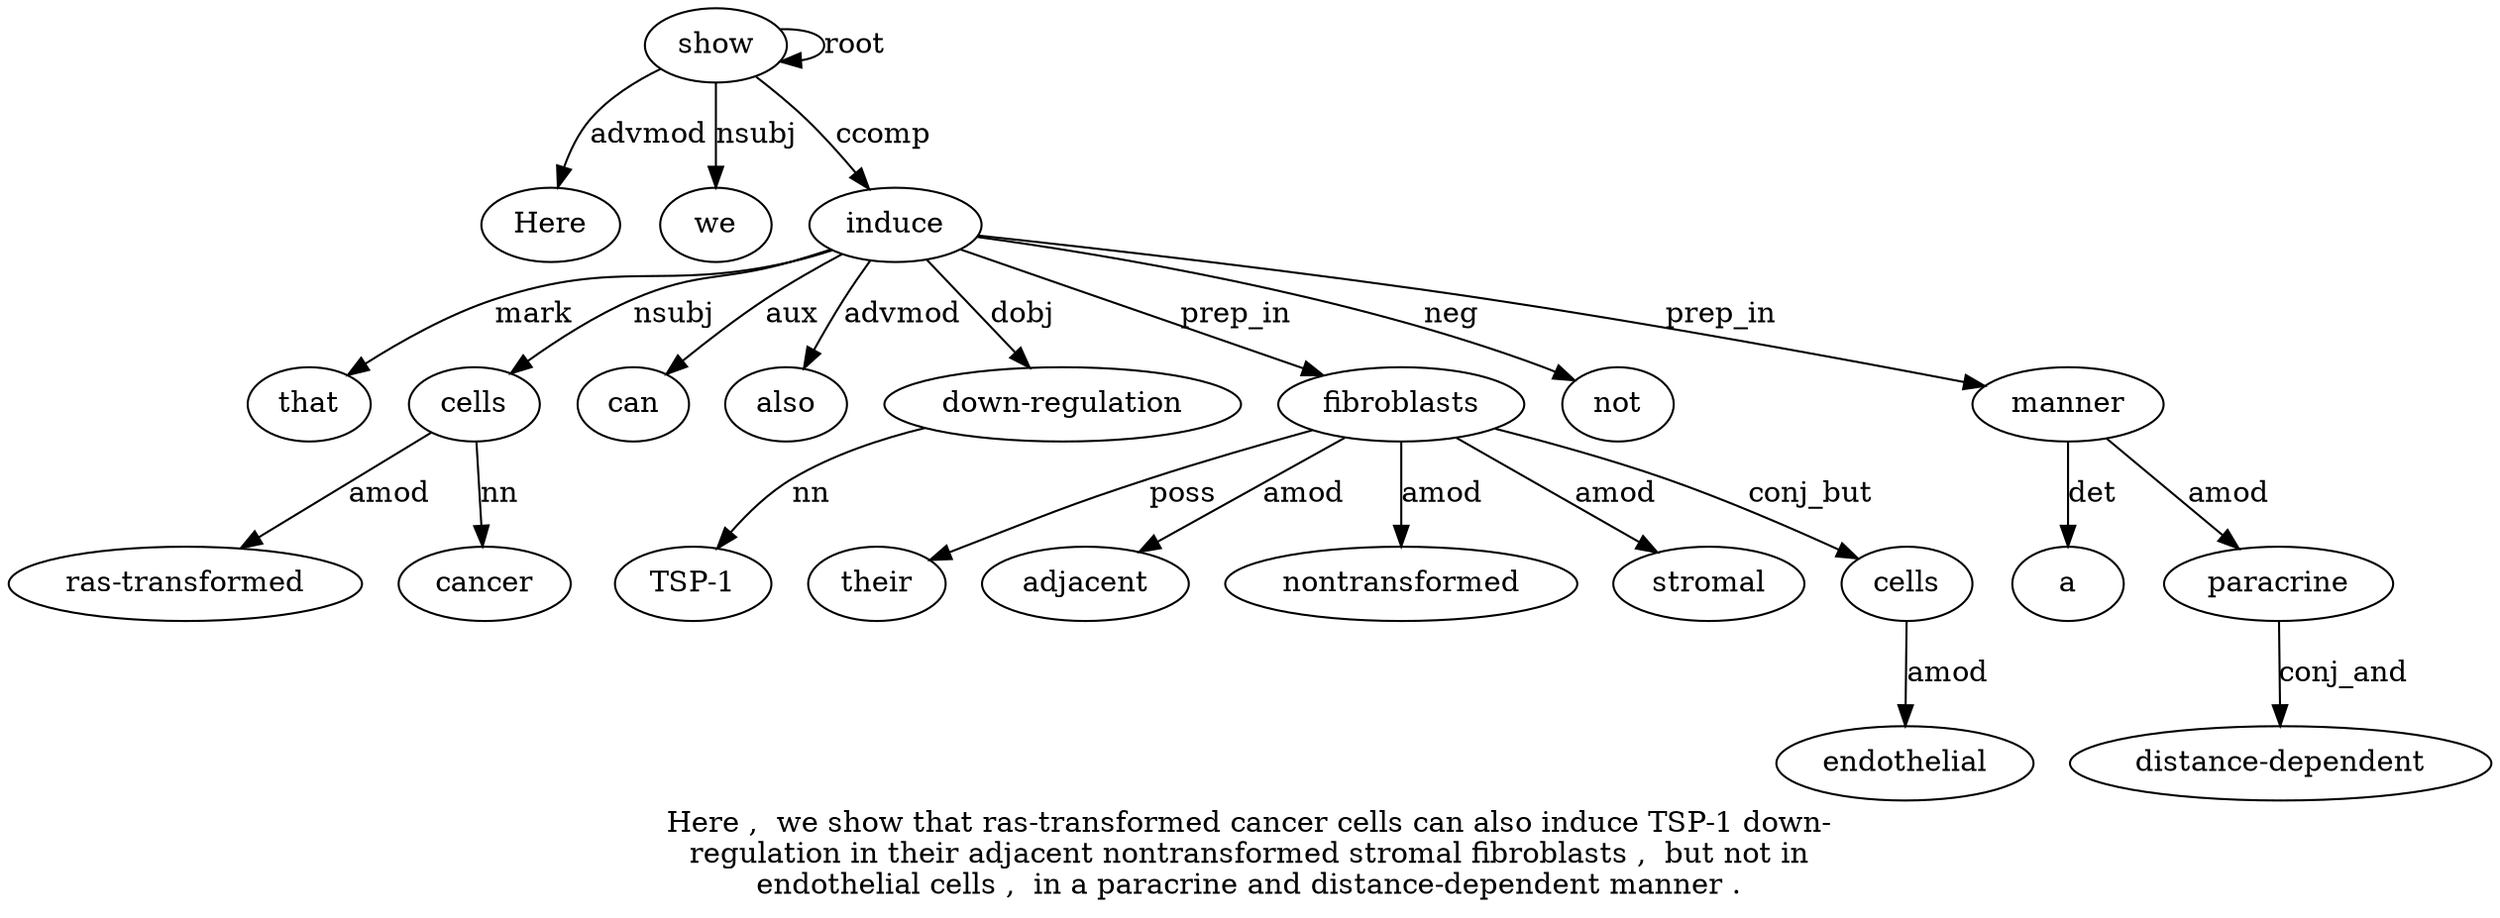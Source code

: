 digraph "Here ,  we show that ras-transformed cancer cells can also induce TSP-1 down-regulation in their adjacent nontransformed stromal fibroblasts ,  but not in endothelial cells ,  in a paracrine and distance-dependent manner ." {
label="Here ,  we show that ras-transformed cancer cells can also induce TSP-1 down-
regulation in their adjacent nontransformed stromal fibroblasts ,  but not in
endothelial cells ,  in a paracrine and distance-dependent manner .";
show4 [style=filled, fillcolor=white, label=show];
Here1 [style=filled, fillcolor=white, label=Here];
show4 -> Here1  [label=advmod];
we3 [style=filled, fillcolor=white, label=we];
show4 -> we3  [label=nsubj];
show4 -> show4  [label=root];
induce11 [style=filled, fillcolor=white, label=induce];
that5 [style=filled, fillcolor=white, label=that];
induce11 -> that5  [label=mark];
cells8 [style=filled, fillcolor=white, label=cells];
"ras-transformed6" [style=filled, fillcolor=white, label="ras-transformed"];
cells8 -> "ras-transformed6"  [label=amod];
cancer7 [style=filled, fillcolor=white, label=cancer];
cells8 -> cancer7  [label=nn];
induce11 -> cells8  [label=nsubj];
can9 [style=filled, fillcolor=white, label=can];
induce11 -> can9  [label=aux];
also10 [style=filled, fillcolor=white, label=also];
induce11 -> also10  [label=advmod];
show4 -> induce11  [label=ccomp];
"down-regulation13" [style=filled, fillcolor=white, label="down-regulation"];
"TSP-12" [style=filled, fillcolor=white, label="TSP-1"];
"down-regulation13" -> "TSP-12"  [label=nn];
induce11 -> "down-regulation13"  [label=dobj];
fibroblasts19 [style=filled, fillcolor=white, label=fibroblasts];
their15 [style=filled, fillcolor=white, label=their];
fibroblasts19 -> their15  [label=poss];
adjacent16 [style=filled, fillcolor=white, label=adjacent];
fibroblasts19 -> adjacent16  [label=amod];
nontransformed17 [style=filled, fillcolor=white, label=nontransformed];
fibroblasts19 -> nontransformed17  [label=amod];
stromal18 [style=filled, fillcolor=white, label=stromal];
fibroblasts19 -> stromal18  [label=amod];
induce11 -> fibroblasts19  [label=prep_in];
not22 [style=filled, fillcolor=white, label=not];
induce11 -> not22  [label=neg];
cells25 [style=filled, fillcolor=white, label=cells];
endothelial24 [style=filled, fillcolor=white, label=endothelial];
cells25 -> endothelial24  [label=amod];
fibroblasts19 -> cells25  [label=conj_but];
manner32 [style=filled, fillcolor=white, label=manner];
a28 [style=filled, fillcolor=white, label=a];
manner32 -> a28  [label=det];
paracrine29 [style=filled, fillcolor=white, label=paracrine];
manner32 -> paracrine29  [label=amod];
"distance-dependent31" [style=filled, fillcolor=white, label="distance-dependent"];
paracrine29 -> "distance-dependent31"  [label=conj_and];
induce11 -> manner32  [label=prep_in];
}
